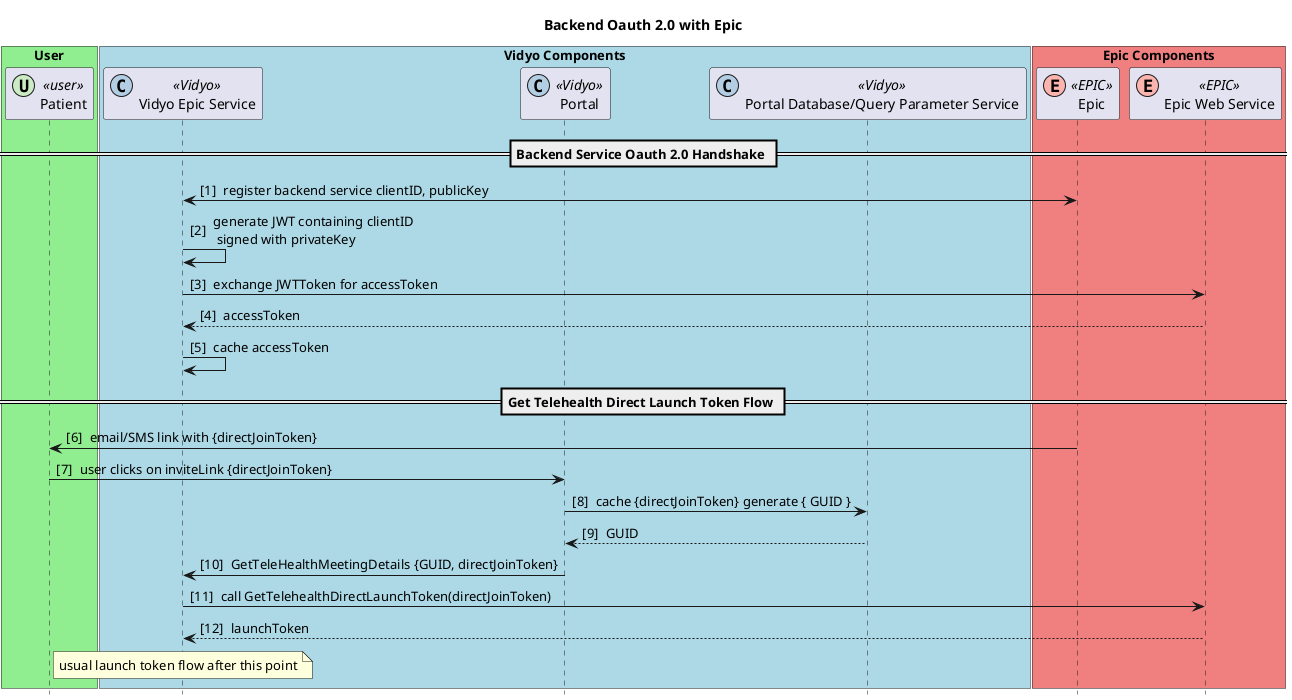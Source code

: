 @startuml
title "Backend Oauth 2.0 with Epic"
hide footbox
hide unlinked

autonumber "[0] "

box "User" #LightGreen
participant "Patient" as Patient << (U, #ccebc5) user >>
participant "Browser" as Browser << (U, #ccebc5) user >>
end box

box "Vidyo Components" #LightBlue
participant "Vidyo Epic Service" as VidyoEpicService << (C, #b3cde3) Vidyo >>
participant "Portal" as Portal << (C, #b3cde3) Vidyo >>
participant "Portal Database/Query Parameter Service" as PortalDB << (C, #b3cde3) Vidyo >>
participant "VidyoConnect App" as VidyoConnect << (C, #b3cde3  ) Vidyo >>
end box

box "Epic Components" #LightCoral
participant "Epic" as Epic << (E, #fbb4ae) EPIC >>
participant "Epic Web Service" as EPS << (E, #fbb4ae) EPIC >>
end box

==Backend Service Oauth 2.0 Handshake ==
VidyoEpicService<->Epic : register backend service clientID, publicKey
VidyoEpicService->VidyoEpicService : generate JWT containing clientID \n signed with privateKey
VidyoEpicService->EPS : exchange JWTToken for accessToken 
return accessToken
VidyoEpicService->VidyoEpicService : cache accessToken

== Get Telehealth Direct Launch Token Flow ==
Epic->Patient: email/SMS link with {directJoinToken}
Patient->Portal: user clicks on inviteLink {directJoinToken}
Portal->PortalDB: cache {directJoinToken} generate { GUID }
return GUID
Portal->VidyoEpicService: GetTeleHealthMeetingDetails {GUID, directJoinToken}
VidyoEpicService->EPS : call GetTelehealthDirectLaunchToken(directJoinToken)
return launchToken 
note over VidyoEpicService : usual launch token flow after this point
@enduml